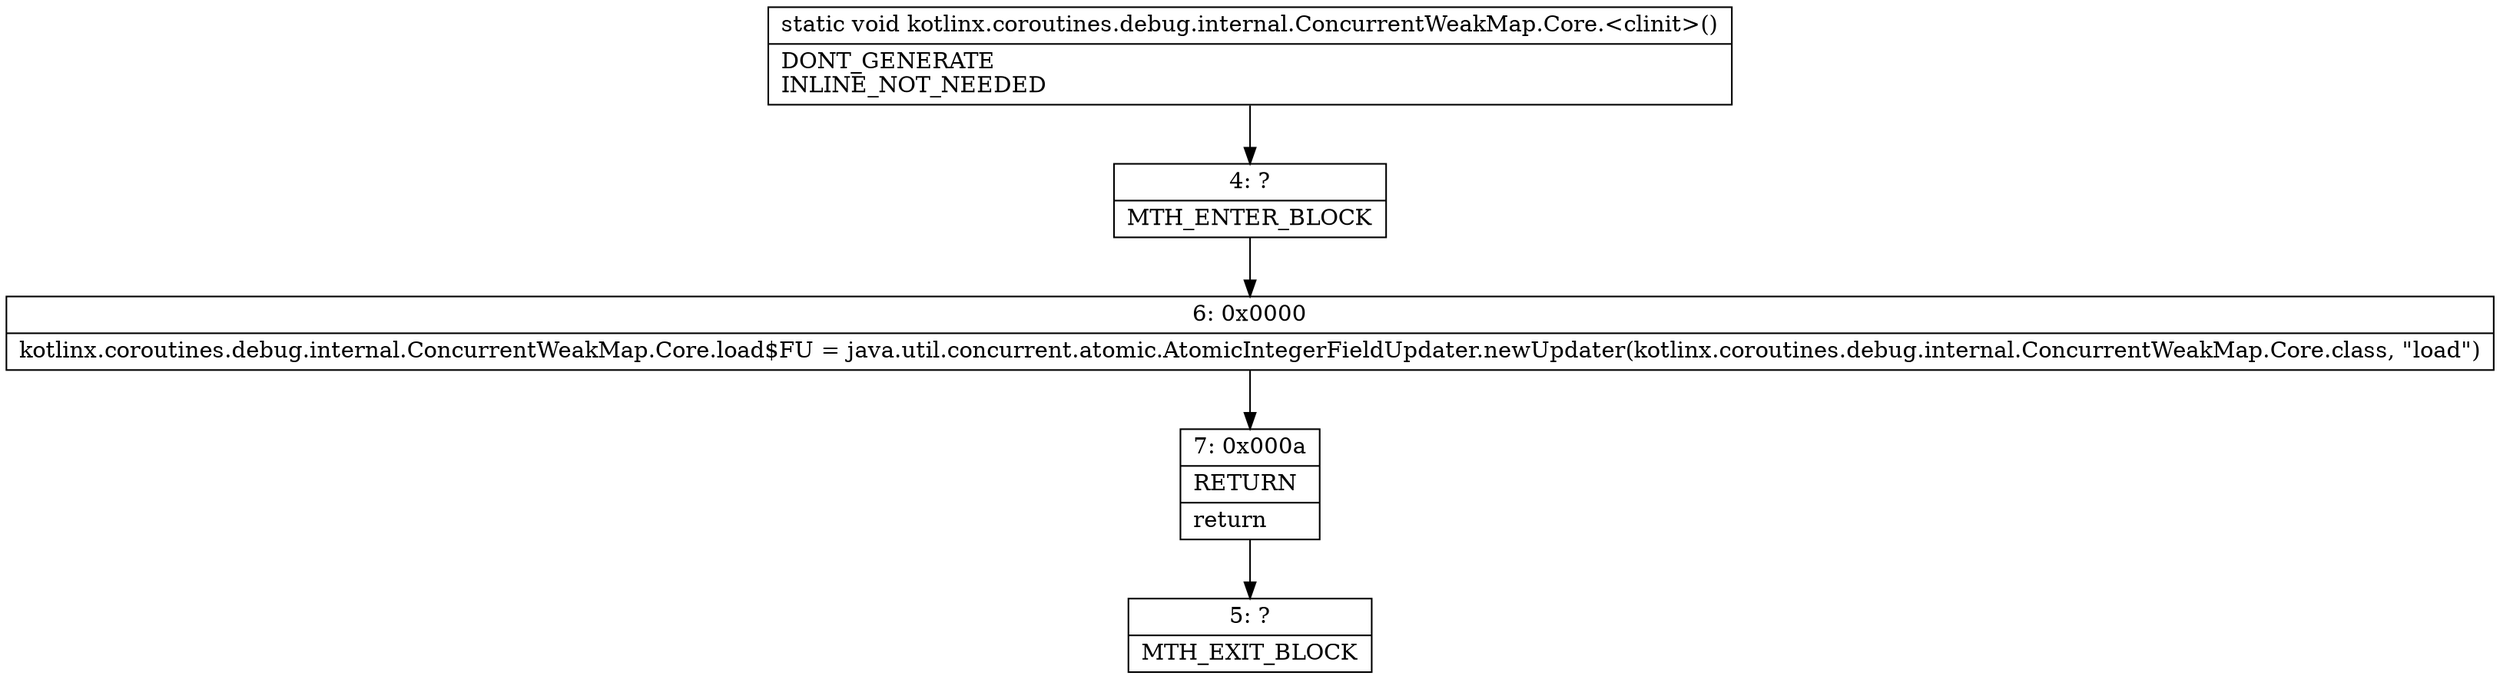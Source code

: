 digraph "CFG forkotlinx.coroutines.debug.internal.ConcurrentWeakMap.Core.\<clinit\>()V" {
Node_4 [shape=record,label="{4\:\ ?|MTH_ENTER_BLOCK\l}"];
Node_6 [shape=record,label="{6\:\ 0x0000|kotlinx.coroutines.debug.internal.ConcurrentWeakMap.Core.load$FU = java.util.concurrent.atomic.AtomicIntegerFieldUpdater.newUpdater(kotlinx.coroutines.debug.internal.ConcurrentWeakMap.Core.class, \"load\")\l}"];
Node_7 [shape=record,label="{7\:\ 0x000a|RETURN\l|return\l}"];
Node_5 [shape=record,label="{5\:\ ?|MTH_EXIT_BLOCK\l}"];
MethodNode[shape=record,label="{static void kotlinx.coroutines.debug.internal.ConcurrentWeakMap.Core.\<clinit\>()  | DONT_GENERATE\lINLINE_NOT_NEEDED\l}"];
MethodNode -> Node_4;Node_4 -> Node_6;
Node_6 -> Node_7;
Node_7 -> Node_5;
}

